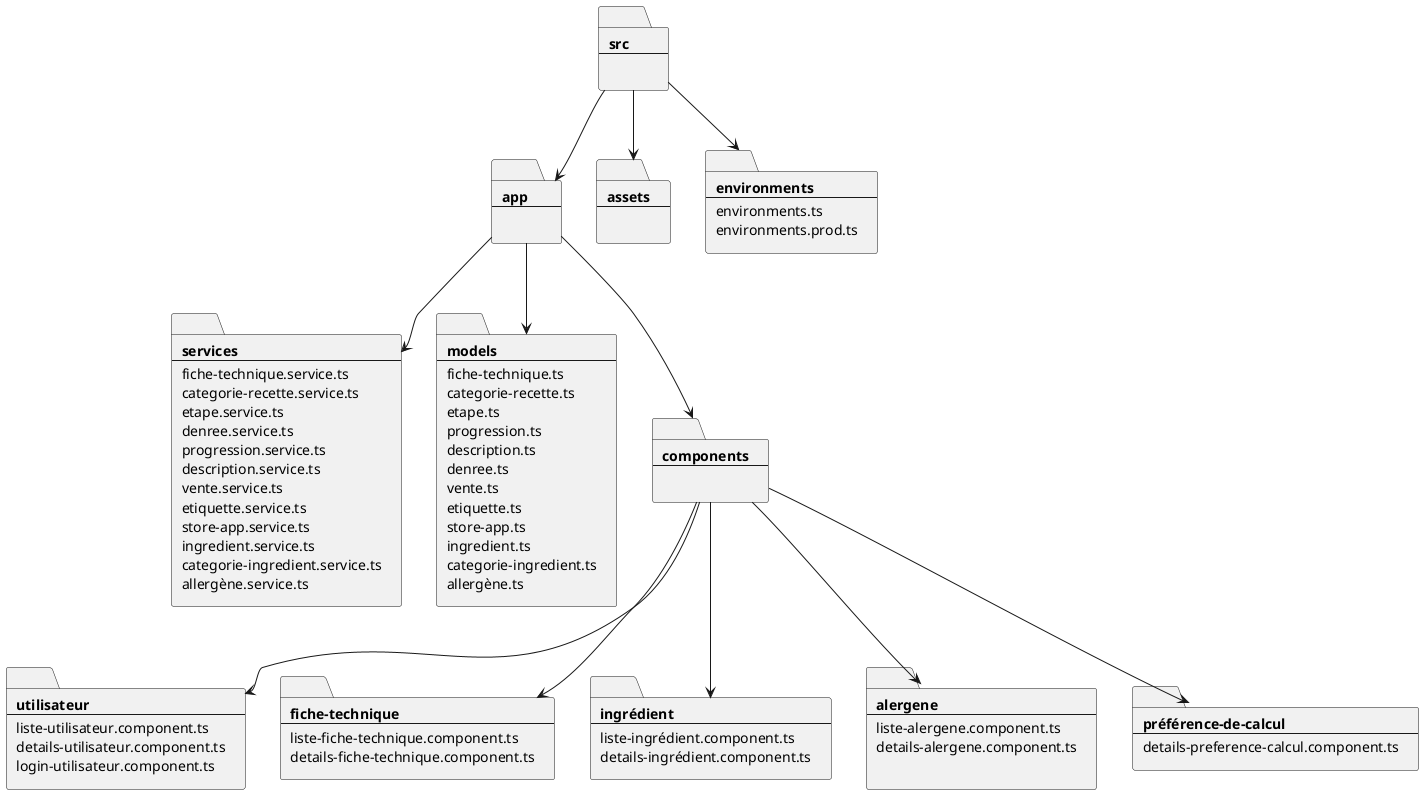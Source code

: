@startuml
folder src [
<b>src
----

]
folder app [
<b>app
----

]
folder assets [
<b>assets
----

]
folder environments [
<b>environments
----
environments.ts
environments.prod.ts
]
folder services [
<b>services
----
fiche-technique.service.ts
categorie-recette.service.ts
etape.service.ts
denree.service.ts
progression.service.ts
description.service.ts
vente.service.ts
etiquette.service.ts
store-app.service.ts
ingredient.service.ts
categorie-ingredient.service.ts
allergène.service.ts
]
folder models [
<b>models
----
fiche-technique.ts
categorie-recette.ts
etape.ts
progression.ts
description.ts
denree.ts
vente.ts
etiquette.ts
store-app.ts
ingredient.ts
categorie-ingredient.ts
allergène.ts
]
folder components [
<b>components
----

]
folder utilisateur [
<b>utilisateur
----
liste-utilisateur.component.ts
details-utilisateur.component.ts
login-utilisateur.component.ts
]
folder fichetechnique [
<b>fiche-technique
----
liste-fiche-technique.component.ts
details-fiche-technique.component.ts
]
folder ingrédient [
<b>ingrédient
----
liste-ingrédient.component.ts
details-ingrédient.component.ts
]
folder alergene [
<b>alergene
----
liste-alergene.component.ts
details-alergene.component.ts

]
folder preferenceDeCalcul [
<b>préférence-de-calcul
----
details-preference-calcul.component.ts
]

src --> app
src --> environments
src --> assets
app --> services
app --> models
app --> components
components --> utilisateur
components --> fichetechnique
components --> ingrédient
components --> alergene
components --> preferenceDeCalcul

@enduml
